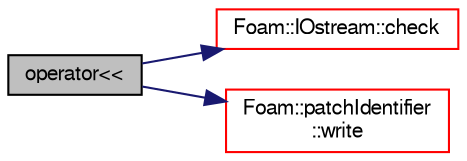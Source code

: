 digraph "operator&lt;&lt;"
{
  bgcolor="transparent";
  edge [fontname="FreeSans",fontsize="10",labelfontname="FreeSans",labelfontsize="10"];
  node [fontname="FreeSans",fontsize="10",shape=record];
  rankdir="LR";
  Node111511 [label="operator\<\<",height=0.2,width=0.4,color="black", fillcolor="grey75", style="filled", fontcolor="black"];
  Node111511 -> Node111512 [color="midnightblue",fontsize="10",style="solid",fontname="FreeSans"];
  Node111512 [label="Foam::IOstream::check",height=0.2,width=0.4,color="red",URL="$a26226.html#a367eb3425fc4e8270e2aa961df8ac8a5",tooltip="Check IOstream status for given operation. "];
  Node111511 -> Node111561 [color="midnightblue",fontsize="10",style="solid",fontname="FreeSans"];
  Node111561 [label="Foam::patchIdentifier\l::write",height=0.2,width=0.4,color="red",URL="$a27122.html#a293fdfec8bdfbd5c3913ab4c9f3454ff",tooltip="Write patchIdentifier as a dictionary. "];
}
